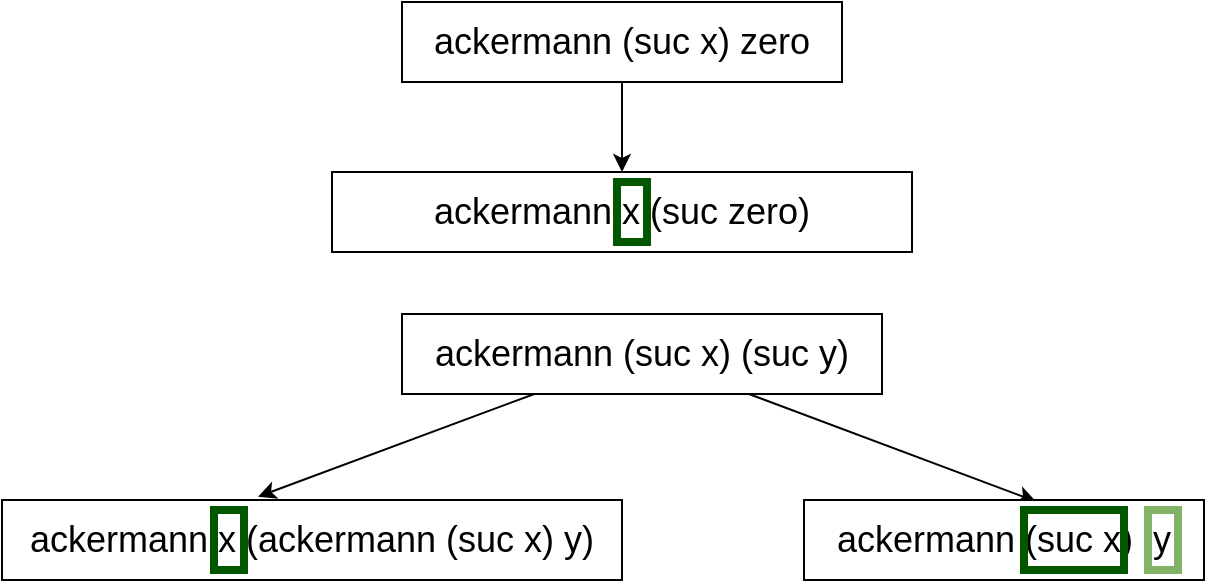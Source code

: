 <mxfile version="18.0.1" type="device"><diagram id="pX63Pw2kBKbUMppRY7j8" name="Page-1"><mxGraphModel dx="1422" dy="850" grid="1" gridSize="10" guides="1" tooltips="1" connect="1" arrows="1" fold="1" page="1" pageScale="1" pageWidth="827" pageHeight="1169" math="0" shadow="0"><root><mxCell id="0"/><mxCell id="1" parent="0"/><mxCell id="vTUpwvQN3yttVCpdYNfK-4" style="rounded=0;orthogonalLoop=1;jettySize=auto;html=1;entryX=0.413;entryY=-0.042;entryDx=0;entryDy=0;entryPerimeter=0;fontSize=18;" parent="1" source="vTUpwvQN3yttVCpdYNfK-1" target="vTUpwvQN3yttVCpdYNfK-2" edge="1"><mxGeometry relative="1" as="geometry"/></mxCell><mxCell id="vTUpwvQN3yttVCpdYNfK-5" style="edgeStyle=none;rounded=0;orthogonalLoop=1;jettySize=auto;html=1;entryX=0.58;entryY=0.018;entryDx=0;entryDy=0;entryPerimeter=0;fontSize=18;" parent="1" source="vTUpwvQN3yttVCpdYNfK-1" target="vTUpwvQN3yttVCpdYNfK-3" edge="1"><mxGeometry relative="1" as="geometry"/></mxCell><mxCell id="vTUpwvQN3yttVCpdYNfK-1" value="ackermann (suc x) (suc y)" style="rounded=0;whiteSpace=wrap;html=1;fontSize=18;" parent="1" vertex="1"><mxGeometry x="240" y="216" width="240" height="40" as="geometry"/></mxCell><mxCell id="vTUpwvQN3yttVCpdYNfK-2" value="ackermann x (ackermann (suc x) y)" style="rounded=0;whiteSpace=wrap;html=1;fontSize=18;" parent="1" vertex="1"><mxGeometry x="40" y="309" width="310" height="40" as="geometry"/></mxCell><mxCell id="vTUpwvQN3yttVCpdYNfK-3" value="ackermann (suc x)&amp;nbsp; y" style="rounded=0;whiteSpace=wrap;html=1;fontSize=18;" parent="1" vertex="1"><mxGeometry x="441" y="309" width="200" height="40" as="geometry"/></mxCell><mxCell id="qQv6dicb4pBU6CbHL_wC-6" style="edgeStyle=orthogonalEdgeStyle;rounded=0;orthogonalLoop=1;jettySize=auto;html=1;" parent="1" source="qQv6dicb4pBU6CbHL_wC-3" target="qQv6dicb4pBU6CbHL_wC-4" edge="1"><mxGeometry relative="1" as="geometry"/></mxCell><mxCell id="qQv6dicb4pBU6CbHL_wC-3" value="ackermann (suc x) zero" style="rounded=0;whiteSpace=wrap;html=1;fontSize=18;" parent="1" vertex="1"><mxGeometry x="240" y="60" width="220" height="40" as="geometry"/></mxCell><mxCell id="qQv6dicb4pBU6CbHL_wC-4" value="ackermann x (suc zero)" style="rounded=0;whiteSpace=wrap;html=1;fontSize=18;" parent="1" vertex="1"><mxGeometry x="205" y="145" width="290" height="40" as="geometry"/></mxCell><mxCell id="qQv6dicb4pBU6CbHL_wC-7" value="" style="rounded=0;whiteSpace=wrap;html=1;strokeWidth=4;strokeColor=#005700;fillColor=none;fontColor=#ffffff;" parent="1" vertex="1"><mxGeometry x="146" y="314" width="15" height="30" as="geometry"/></mxCell><mxCell id="qQv6dicb4pBU6CbHL_wC-8" value="" style="rounded=0;whiteSpace=wrap;html=1;strokeWidth=4;strokeColor=#82b366;fillColor=none;" parent="1" vertex="1"><mxGeometry x="613" y="314" width="15" height="30" as="geometry"/></mxCell><mxCell id="qQv6dicb4pBU6CbHL_wC-9" value="" style="rounded=0;whiteSpace=wrap;html=1;strokeWidth=4;strokeColor=#005700;fillColor=none;fontColor=#ffffff;" parent="1" vertex="1"><mxGeometry x="347.5" y="150" width="15" height="30" as="geometry"/></mxCell><mxCell id="qQv6dicb4pBU6CbHL_wC-11" value="" style="rounded=0;whiteSpace=wrap;html=1;strokeWidth=4;strokeColor=#005700;fillColor=none;fontColor=#ffffff;" parent="1" vertex="1"><mxGeometry x="551" y="314" width="50" height="30" as="geometry"/></mxCell></root></mxGraphModel></diagram></mxfile>